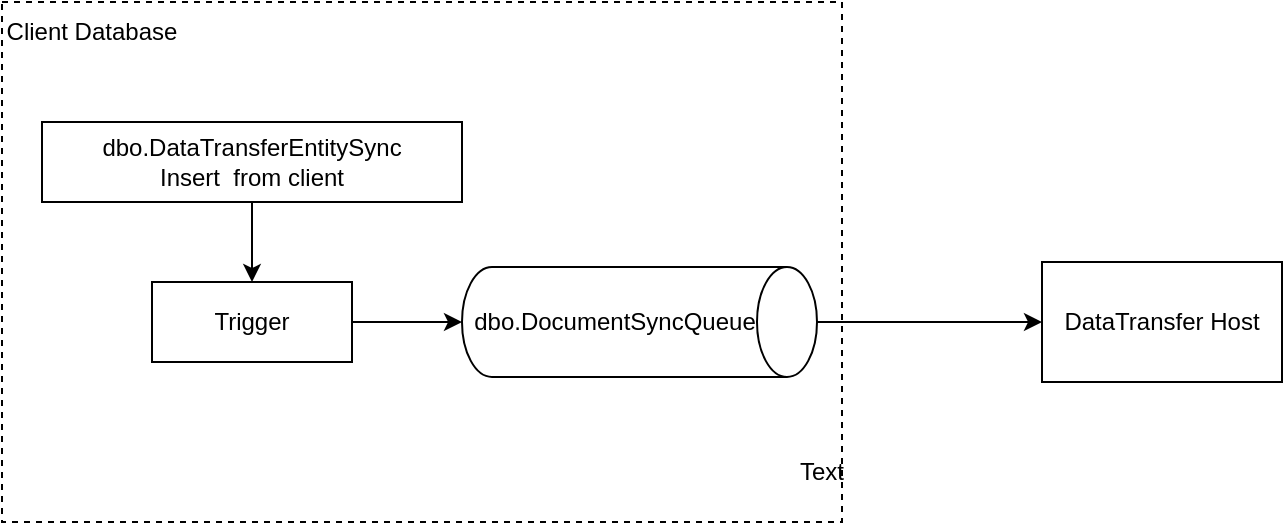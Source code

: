 <mxfile version="24.7.10">
  <diagram name="Page-1" id="XDYKVdjsUP_GXMSQS33k">
    <mxGraphModel dx="1562" dy="845" grid="1" gridSize="10" guides="1" tooltips="1" connect="1" arrows="1" fold="1" page="1" pageScale="1" pageWidth="850" pageHeight="1100" math="0" shadow="0">
      <root>
        <mxCell id="0" />
        <mxCell id="1" parent="0" />
        <mxCell id="jw3Pd1TsbGt3HCOUudb2-6" style="edgeStyle=orthogonalEdgeStyle;rounded=0;orthogonalLoop=1;jettySize=auto;html=1;exitX=0.5;exitY=1;exitDx=0;exitDy=0;entryX=0.5;entryY=0;entryDx=0;entryDy=0;" edge="1" parent="1" source="jw3Pd1TsbGt3HCOUudb2-1" target="jw3Pd1TsbGt3HCOUudb2-2">
          <mxGeometry relative="1" as="geometry" />
        </mxCell>
        <mxCell id="jw3Pd1TsbGt3HCOUudb2-1" value="&lt;div&gt;dbo.DataTransferEntitySync&lt;/div&gt;Insert&amp;nbsp; from client" style="rounded=0;whiteSpace=wrap;html=1;" vertex="1" parent="1">
          <mxGeometry x="30" y="260" width="210" height="40" as="geometry" />
        </mxCell>
        <mxCell id="jw3Pd1TsbGt3HCOUudb2-2" value="Trigger" style="rounded=0;whiteSpace=wrap;html=1;" vertex="1" parent="1">
          <mxGeometry x="85" y="340" width="100" height="40" as="geometry" />
        </mxCell>
        <mxCell id="jw3Pd1TsbGt3HCOUudb2-14" style="edgeStyle=orthogonalEdgeStyle;rounded=0;orthogonalLoop=1;jettySize=auto;html=1;exitX=0.5;exitY=0;exitDx=0;exitDy=0;exitPerimeter=0;entryX=0;entryY=0.5;entryDx=0;entryDy=0;" edge="1" parent="1" source="jw3Pd1TsbGt3HCOUudb2-4" target="jw3Pd1TsbGt3HCOUudb2-12">
          <mxGeometry relative="1" as="geometry" />
        </mxCell>
        <mxCell id="jw3Pd1TsbGt3HCOUudb2-4" value="dbo.DocumentSyncQueue" style="shape=cylinder3;whiteSpace=wrap;html=1;boundedLbl=1;backgroundOutline=1;size=15;rotation=0;direction=south;" vertex="1" parent="1">
          <mxGeometry x="240" y="332.5" width="177.5" height="55" as="geometry" />
        </mxCell>
        <mxCell id="jw3Pd1TsbGt3HCOUudb2-7" style="edgeStyle=orthogonalEdgeStyle;rounded=0;orthogonalLoop=1;jettySize=auto;html=1;exitX=1;exitY=0.5;exitDx=0;exitDy=0;entryX=0.5;entryY=1;entryDx=0;entryDy=0;entryPerimeter=0;" edge="1" parent="1" source="jw3Pd1TsbGt3HCOUudb2-2" target="jw3Pd1TsbGt3HCOUudb2-4">
          <mxGeometry relative="1" as="geometry" />
        </mxCell>
        <mxCell id="jw3Pd1TsbGt3HCOUudb2-9" value="" style="rounded=0;whiteSpace=wrap;html=1;fillColor=none;dashed=1;" vertex="1" parent="1">
          <mxGeometry x="10" y="200" width="420" height="260" as="geometry" />
        </mxCell>
        <mxCell id="jw3Pd1TsbGt3HCOUudb2-10" value="Text" style="text;html=1;align=center;verticalAlign=middle;whiteSpace=wrap;rounded=0;" vertex="1" parent="1">
          <mxGeometry x="390" y="420" width="60" height="30" as="geometry" />
        </mxCell>
        <mxCell id="jw3Pd1TsbGt3HCOUudb2-11" value="Client Database" style="text;html=1;align=center;verticalAlign=middle;whiteSpace=wrap;rounded=0;" vertex="1" parent="1">
          <mxGeometry x="10" y="200" width="90" height="30" as="geometry" />
        </mxCell>
        <mxCell id="jw3Pd1TsbGt3HCOUudb2-12" value="DataTransfer Host" style="rounded=0;whiteSpace=wrap;html=1;" vertex="1" parent="1">
          <mxGeometry x="530" y="330" width="120" height="60" as="geometry" />
        </mxCell>
      </root>
    </mxGraphModel>
  </diagram>
</mxfile>
